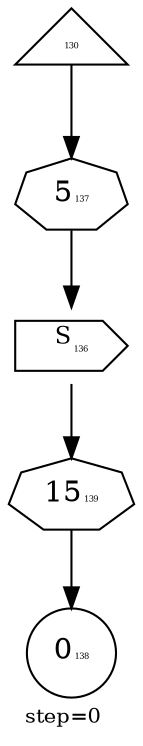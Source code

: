 digraph {
  graph  [labelloc=bottom,labeljust=left,fontsize="10",label="step=0"];
  "130" [shape=triangle,peripheries="1",label=<<FONT POINT-SIZE='4'>130</FONT>>,labelfontcolor=black,color=black];
  "136" [shape=cds,peripheries="1",label=<<SUP>S</SUP><FONT POINT-SIZE='4'>136</FONT>>,labelfontcolor=black,color=black];
  "138" [shape=circle,peripheries="1",label=<0<FONT POINT-SIZE='4'>138</FONT>>,labelfontcolor=black,color=black];
  "137" [label=<5<FONT POINT-SIZE='4'>137</FONT>>,peripheries="1",color=black,shape=septagon];
  "130" -> "137" [color=black];
  "137" -> "136" [color=black];
  "139" [label=<15<FONT POINT-SIZE='4'>139</FONT>>,peripheries="1",color=black,shape=septagon];
  "136" -> "139" [color=black];
  "139" -> "138" [color=black];
}